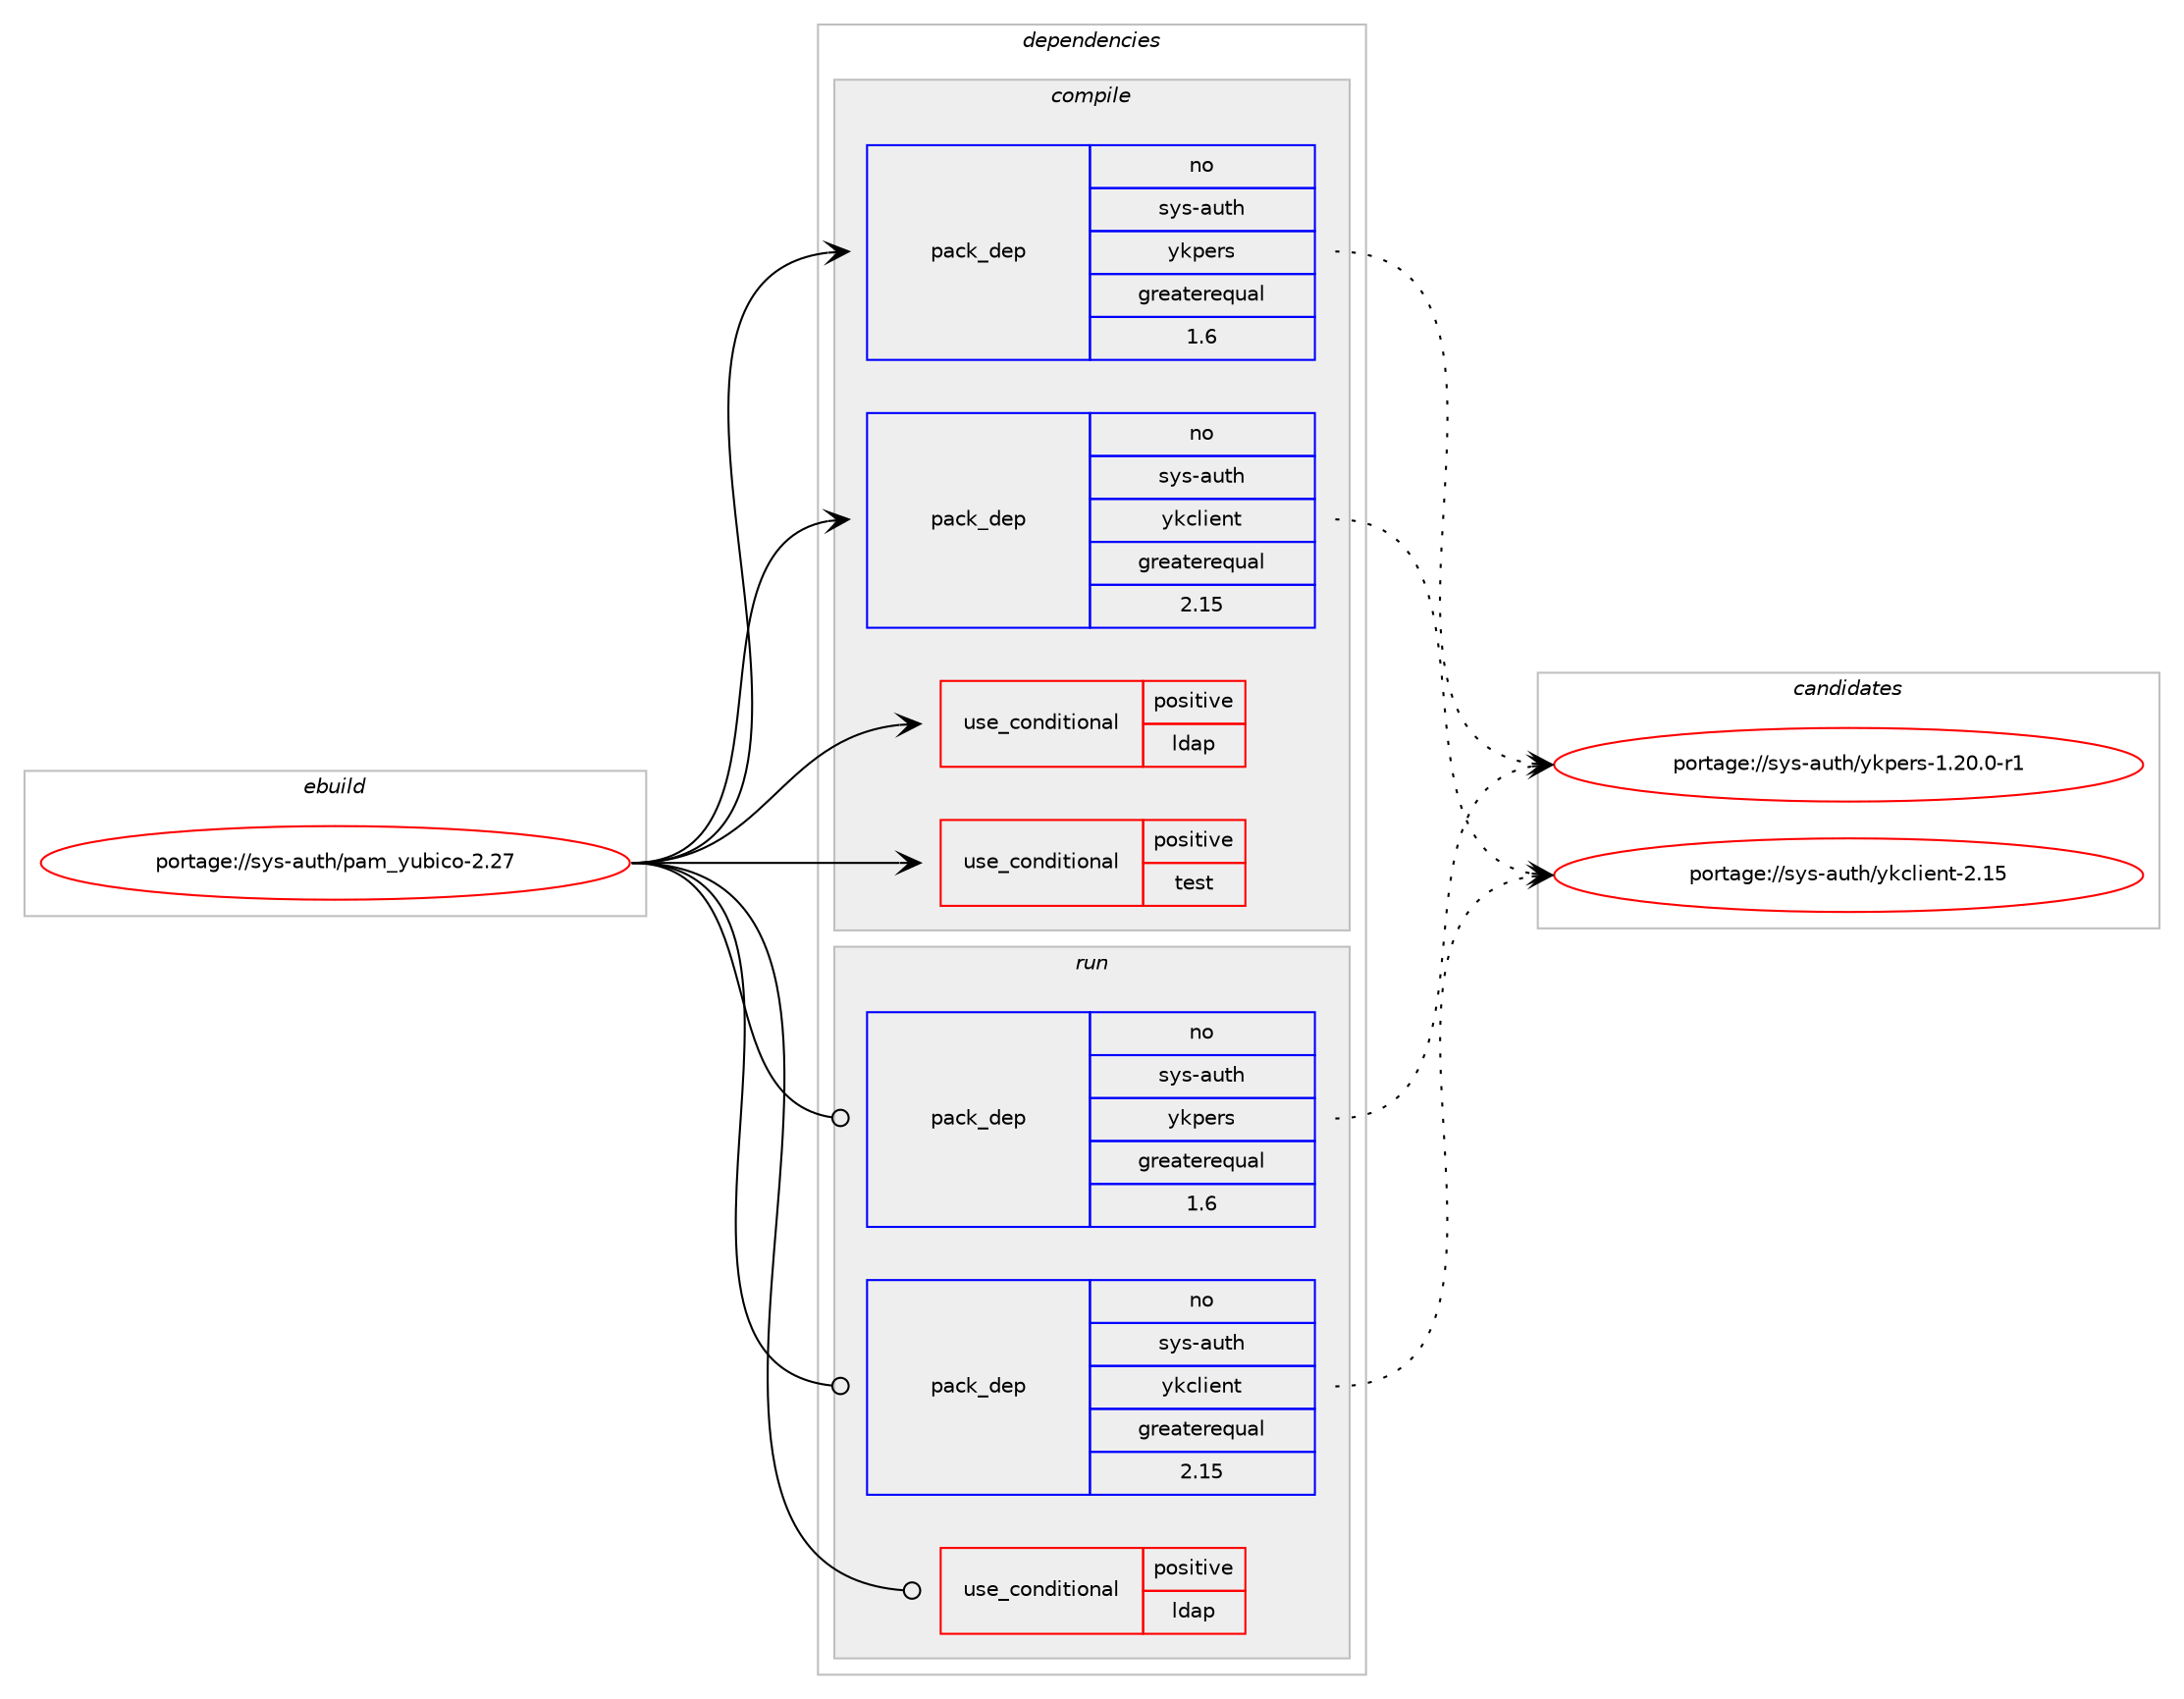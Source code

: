digraph prolog {

# *************
# Graph options
# *************

newrank=true;
concentrate=true;
compound=true;
graph [rankdir=LR,fontname=Helvetica,fontsize=10,ranksep=1.5];#, ranksep=2.5, nodesep=0.2];
edge  [arrowhead=vee];
node  [fontname=Helvetica,fontsize=10];

# **********
# The ebuild
# **********

subgraph cluster_leftcol {
color=gray;
rank=same;
label=<<i>ebuild</i>>;
id [label="portage://sys-auth/pam_yubico-2.27", color=red, width=4, href="../sys-auth/pam_yubico-2.27.svg"];
}

# ****************
# The dependencies
# ****************

subgraph cluster_midcol {
color=gray;
label=<<i>dependencies</i>>;
subgraph cluster_compile {
fillcolor="#eeeeee";
style=filled;
label=<<i>compile</i>>;
subgraph cond110544 {
dependency214436 [label=<<TABLE BORDER="0" CELLBORDER="1" CELLSPACING="0" CELLPADDING="4"><TR><TD ROWSPAN="3" CELLPADDING="10">use_conditional</TD></TR><TR><TD>positive</TD></TR><TR><TD>ldap</TD></TR></TABLE>>, shape=none, color=red];
# *** BEGIN UNKNOWN DEPENDENCY TYPE (TODO) ***
# dependency214436 -> package_dependency(portage://sys-auth/pam_yubico-2.27,install,no,net-nds,openldap,none,[,,],any_same_slot,[])
# *** END UNKNOWN DEPENDENCY TYPE (TODO) ***

}
id:e -> dependency214436:w [weight=20,style="solid",arrowhead="vee"];
subgraph cond110545 {
dependency214437 [label=<<TABLE BORDER="0" CELLBORDER="1" CELLSPACING="0" CELLPADDING="4"><TR><TD ROWSPAN="3" CELLPADDING="10">use_conditional</TD></TR><TR><TD>positive</TD></TR><TR><TD>test</TD></TR></TABLE>>, shape=none, color=red];
# *** BEGIN UNKNOWN DEPENDENCY TYPE (TODO) ***
# dependency214437 -> package_dependency(portage://sys-auth/pam_yubico-2.27,install,no,dev-perl,Net-LDAP-Server,none,[,,],[],[])
# *** END UNKNOWN DEPENDENCY TYPE (TODO) ***

}
id:e -> dependency214437:w [weight=20,style="solid",arrowhead="vee"];
# *** BEGIN UNKNOWN DEPENDENCY TYPE (TODO) ***
# id -> package_dependency(portage://sys-auth/pam_yubico-2.27,install,no,app-text,asciidoc,none,[,,],[],[])
# *** END UNKNOWN DEPENDENCY TYPE (TODO) ***

# *** BEGIN UNKNOWN DEPENDENCY TYPE (TODO) ***
# id -> package_dependency(portage://sys-auth/pam_yubico-2.27,install,no,sys-auth,libyubikey,none,[,,],[],[])
# *** END UNKNOWN DEPENDENCY TYPE (TODO) ***

subgraph pack101023 {
dependency214438 [label=<<TABLE BORDER="0" CELLBORDER="1" CELLSPACING="0" CELLPADDING="4" WIDTH="220"><TR><TD ROWSPAN="6" CELLPADDING="30">pack_dep</TD></TR><TR><TD WIDTH="110">no</TD></TR><TR><TD>sys-auth</TD></TR><TR><TD>ykclient</TD></TR><TR><TD>greaterequal</TD></TR><TR><TD>2.15</TD></TR></TABLE>>, shape=none, color=blue];
}
id:e -> dependency214438:w [weight=20,style="solid",arrowhead="vee"];
subgraph pack101024 {
dependency214439 [label=<<TABLE BORDER="0" CELLBORDER="1" CELLSPACING="0" CELLPADDING="4" WIDTH="220"><TR><TD ROWSPAN="6" CELLPADDING="30">pack_dep</TD></TR><TR><TD WIDTH="110">no</TD></TR><TR><TD>sys-auth</TD></TR><TR><TD>ykpers</TD></TR><TR><TD>greaterequal</TD></TR><TR><TD>1.6</TD></TR></TABLE>>, shape=none, color=blue];
}
id:e -> dependency214439:w [weight=20,style="solid",arrowhead="vee"];
# *** BEGIN UNKNOWN DEPENDENCY TYPE (TODO) ***
# id -> package_dependency(portage://sys-auth/pam_yubico-2.27,install,no,sys-libs,pam,none,[,,],[],[])
# *** END UNKNOWN DEPENDENCY TYPE (TODO) ***

}
subgraph cluster_compileandrun {
fillcolor="#eeeeee";
style=filled;
label=<<i>compile and run</i>>;
}
subgraph cluster_run {
fillcolor="#eeeeee";
style=filled;
label=<<i>run</i>>;
subgraph cond110546 {
dependency214440 [label=<<TABLE BORDER="0" CELLBORDER="1" CELLSPACING="0" CELLPADDING="4"><TR><TD ROWSPAN="3" CELLPADDING="10">use_conditional</TD></TR><TR><TD>positive</TD></TR><TR><TD>ldap</TD></TR></TABLE>>, shape=none, color=red];
# *** BEGIN UNKNOWN DEPENDENCY TYPE (TODO) ***
# dependency214440 -> package_dependency(portage://sys-auth/pam_yubico-2.27,run,no,net-nds,openldap,none,[,,],any_same_slot,[])
# *** END UNKNOWN DEPENDENCY TYPE (TODO) ***

}
id:e -> dependency214440:w [weight=20,style="solid",arrowhead="odot"];
# *** BEGIN UNKNOWN DEPENDENCY TYPE (TODO) ***
# id -> package_dependency(portage://sys-auth/pam_yubico-2.27,run,no,sys-auth,libyubikey,none,[,,],[],[])
# *** END UNKNOWN DEPENDENCY TYPE (TODO) ***

subgraph pack101025 {
dependency214441 [label=<<TABLE BORDER="0" CELLBORDER="1" CELLSPACING="0" CELLPADDING="4" WIDTH="220"><TR><TD ROWSPAN="6" CELLPADDING="30">pack_dep</TD></TR><TR><TD WIDTH="110">no</TD></TR><TR><TD>sys-auth</TD></TR><TR><TD>ykclient</TD></TR><TR><TD>greaterequal</TD></TR><TR><TD>2.15</TD></TR></TABLE>>, shape=none, color=blue];
}
id:e -> dependency214441:w [weight=20,style="solid",arrowhead="odot"];
subgraph pack101026 {
dependency214442 [label=<<TABLE BORDER="0" CELLBORDER="1" CELLSPACING="0" CELLPADDING="4" WIDTH="220"><TR><TD ROWSPAN="6" CELLPADDING="30">pack_dep</TD></TR><TR><TD WIDTH="110">no</TD></TR><TR><TD>sys-auth</TD></TR><TR><TD>ykpers</TD></TR><TR><TD>greaterequal</TD></TR><TR><TD>1.6</TD></TR></TABLE>>, shape=none, color=blue];
}
id:e -> dependency214442:w [weight=20,style="solid",arrowhead="odot"];
# *** BEGIN UNKNOWN DEPENDENCY TYPE (TODO) ***
# id -> package_dependency(portage://sys-auth/pam_yubico-2.27,run,no,sys-libs,pam,none,[,,],[],[])
# *** END UNKNOWN DEPENDENCY TYPE (TODO) ***

}
}

# **************
# The candidates
# **************

subgraph cluster_choices {
rank=same;
color=gray;
label=<<i>candidates</i>>;

subgraph choice101023 {
color=black;
nodesep=1;
choice115121115459711711610447121107991081051011101164550464953 [label="portage://sys-auth/ykclient-2.15", color=red, width=4,href="../sys-auth/ykclient-2.15.svg"];
dependency214438:e -> choice115121115459711711610447121107991081051011101164550464953:w [style=dotted,weight="100"];
}
subgraph choice101024 {
color=black;
nodesep=1;
choice115121115459711711610447121107112101114115454946504846484511449 [label="portage://sys-auth/ykpers-1.20.0-r1", color=red, width=4,href="../sys-auth/ykpers-1.20.0-r1.svg"];
dependency214439:e -> choice115121115459711711610447121107112101114115454946504846484511449:w [style=dotted,weight="100"];
}
subgraph choice101025 {
color=black;
nodesep=1;
choice115121115459711711610447121107991081051011101164550464953 [label="portage://sys-auth/ykclient-2.15", color=red, width=4,href="../sys-auth/ykclient-2.15.svg"];
dependency214441:e -> choice115121115459711711610447121107991081051011101164550464953:w [style=dotted,weight="100"];
}
subgraph choice101026 {
color=black;
nodesep=1;
choice115121115459711711610447121107112101114115454946504846484511449 [label="portage://sys-auth/ykpers-1.20.0-r1", color=red, width=4,href="../sys-auth/ykpers-1.20.0-r1.svg"];
dependency214442:e -> choice115121115459711711610447121107112101114115454946504846484511449:w [style=dotted,weight="100"];
}
}

}
